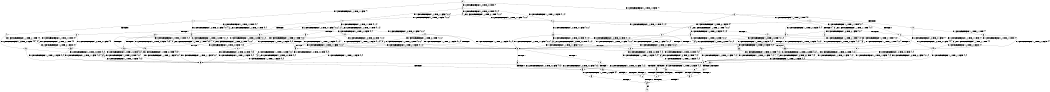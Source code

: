 digraph BCG {
size = "7, 10.5";
center = TRUE;
node [shape = circle];
0 [peripheries = 2];
0 -> 1 [label = "EX !1 !ATOMIC_EXCH_BRANCH (1, +1, TRUE, +1, 1, FALSE) !{}"];
0 -> 2 [label = "EX !2 !ATOMIC_EXCH_BRANCH (1, +0, TRUE, +0, 1, TRUE) !{}"];
0 -> 3 [label = "EX !0 !ATOMIC_EXCH_BRANCH (1, +1, TRUE, +1, 1, FALSE) !{}"];
1 -> 4 [label = "TERMINATE !1"];
1 -> 5 [label = "EX !2 !ATOMIC_EXCH_BRANCH (1, +0, TRUE, +0, 1, FALSE) !{0, 1}"];
1 -> 6 [label = "EX !0 !ATOMIC_EXCH_BRANCH (1, +1, TRUE, +1, 1, TRUE) !{0, 1}"];
2 -> 7 [label = "EX !1 !ATOMIC_EXCH_BRANCH (1, +1, TRUE, +1, 1, FALSE) !{0, 1, 2}"];
2 -> 8 [label = "EX !0 !ATOMIC_EXCH_BRANCH (1, +1, TRUE, +1, 1, FALSE) !{0, 1, 2}"];
2 -> 9 [label = "EX !2 !ATOMIC_EXCH_BRANCH (1, +0, TRUE, +0, 1, TRUE) !{0, 1, 2}"];
3 -> 10 [label = "TERMINATE !0"];
3 -> 11 [label = "EX !1 !ATOMIC_EXCH_BRANCH (1, +1, TRUE, +1, 1, TRUE) !{0}"];
3 -> 12 [label = "EX !2 !ATOMIC_EXCH_BRANCH (1, +0, TRUE, +0, 1, FALSE) !{0}"];
4 -> 13 [label = "EX !2 !ATOMIC_EXCH_BRANCH (1, +0, TRUE, +0, 1, FALSE) !{0}"];
4 -> 14 [label = "EX !0 !ATOMIC_EXCH_BRANCH (1, +1, TRUE, +1, 1, TRUE) !{0}"];
5 -> 15 [label = "TERMINATE !1"];
5 -> 16 [label = "EX !0 !ATOMIC_EXCH_BRANCH (1, +1, TRUE, +1, 1, FALSE) !{0, 1, 2}"];
5 -> 17 [label = "EX !2 !ATOMIC_EXCH_BRANCH (1, +0, TRUE, +0, 2, TRUE) !{0, 1, 2}"];
6 -> 18 [label = "TERMINATE !1"];
6 -> 19 [label = "EX !2 !ATOMIC_EXCH_BRANCH (1, +0, TRUE, +0, 1, FALSE) !{0, 1}"];
6 -> 6 [label = "EX !0 !ATOMIC_EXCH_BRANCH (1, +1, TRUE, +1, 1, TRUE) !{0, 1}"];
7 -> 20 [label = "TERMINATE !1"];
7 -> 21 [label = "EX !0 !ATOMIC_EXCH_BRANCH (1, +1, TRUE, +1, 1, TRUE) !{0, 1, 2}"];
7 -> 22 [label = "EX !2 !ATOMIC_EXCH_BRANCH (1, +0, TRUE, +0, 1, FALSE) !{0, 1, 2}"];
8 -> 23 [label = "TERMINATE !0"];
8 -> 24 [label = "EX !1 !ATOMIC_EXCH_BRANCH (1, +1, TRUE, +1, 1, TRUE) !{0, 1, 2}"];
8 -> 25 [label = "EX !2 !ATOMIC_EXCH_BRANCH (1, +0, TRUE, +0, 1, FALSE) !{0, 1, 2}"];
9 -> 7 [label = "EX !1 !ATOMIC_EXCH_BRANCH (1, +1, TRUE, +1, 1, FALSE) !{0, 1, 2}"];
9 -> 8 [label = "EX !0 !ATOMIC_EXCH_BRANCH (1, +1, TRUE, +1, 1, FALSE) !{0, 1, 2}"];
9 -> 9 [label = "EX !2 !ATOMIC_EXCH_BRANCH (1, +0, TRUE, +0, 1, TRUE) !{0, 1, 2}"];
10 -> 26 [label = "EX !1 !ATOMIC_EXCH_BRANCH (1, +1, TRUE, +1, 1, TRUE) !{}"];
10 -> 27 [label = "EX !2 !ATOMIC_EXCH_BRANCH (1, +0, TRUE, +0, 1, FALSE) !{}"];
11 -> 28 [label = "TERMINATE !0"];
11 -> 29 [label = "EX !2 !ATOMIC_EXCH_BRANCH (1, +0, TRUE, +0, 1, FALSE) !{0, 1}"];
11 -> 30 [label = "EX !1 !ATOMIC_EXCH_BRANCH (1, +1, TRUE, +1, 1, TRUE) !{0, 1}"];
12 -> 31 [label = "TERMINATE !0"];
12 -> 16 [label = "EX !1 !ATOMIC_EXCH_BRANCH (1, +1, TRUE, +1, 1, FALSE) !{0, 1, 2}"];
12 -> 32 [label = "EX !2 !ATOMIC_EXCH_BRANCH (1, +0, TRUE, +0, 2, TRUE) !{0, 1, 2}"];
13 -> 33 [label = "EX !0 !ATOMIC_EXCH_BRANCH (1, +1, TRUE, +1, 1, FALSE) !{0, 2}"];
13 -> 34 [label = "EX !2 !ATOMIC_EXCH_BRANCH (1, +0, TRUE, +0, 2, TRUE) !{0, 2}"];
14 -> 35 [label = "EX !2 !ATOMIC_EXCH_BRANCH (1, +0, TRUE, +0, 1, FALSE) !{0}"];
14 -> 14 [label = "EX !0 !ATOMIC_EXCH_BRANCH (1, +1, TRUE, +1, 1, TRUE) !{0}"];
15 -> 33 [label = "EX !0 !ATOMIC_EXCH_BRANCH (1, +1, TRUE, +1, 1, FALSE) !{0, 2}"];
15 -> 34 [label = "EX !2 !ATOMIC_EXCH_BRANCH (1, +0, TRUE, +0, 2, TRUE) !{0, 2}"];
16 -> 36 [label = "TERMINATE !1"];
16 -> 37 [label = "TERMINATE !0"];
16 -> 38 [label = "EX !2 !ATOMIC_EXCH_BRANCH (1, +0, TRUE, +0, 2, FALSE) !{0, 1, 2}"];
17 -> 15 [label = "TERMINATE !1"];
17 -> 16 [label = "EX !0 !ATOMIC_EXCH_BRANCH (1, +1, TRUE, +1, 1, FALSE) !{0, 1, 2}"];
17 -> 17 [label = "EX !2 !ATOMIC_EXCH_BRANCH (1, +0, TRUE, +0, 2, TRUE) !{0, 1, 2}"];
18 -> 35 [label = "EX !2 !ATOMIC_EXCH_BRANCH (1, +0, TRUE, +0, 1, FALSE) !{0}"];
18 -> 14 [label = "EX !0 !ATOMIC_EXCH_BRANCH (1, +1, TRUE, +1, 1, TRUE) !{0}"];
19 -> 39 [label = "TERMINATE !1"];
19 -> 40 [label = "EX !2 !ATOMIC_EXCH_BRANCH (1, +0, TRUE, +0, 2, TRUE) !{0, 1, 2}"];
19 -> 16 [label = "EX !0 !ATOMIC_EXCH_BRANCH (1, +1, TRUE, +1, 1, FALSE) !{0, 1, 2}"];
20 -> 41 [label = "EX !0 !ATOMIC_EXCH_BRANCH (1, +1, TRUE, +1, 1, TRUE) !{0, 2}"];
20 -> 42 [label = "EX !2 !ATOMIC_EXCH_BRANCH (1, +0, TRUE, +0, 1, FALSE) !{0, 2}"];
21 -> 43 [label = "TERMINATE !1"];
21 -> 44 [label = "EX !2 !ATOMIC_EXCH_BRANCH (1, +0, TRUE, +0, 1, FALSE) !{0, 1, 2}"];
21 -> 21 [label = "EX !0 !ATOMIC_EXCH_BRANCH (1, +1, TRUE, +1, 1, TRUE) !{0, 1, 2}"];
22 -> 15 [label = "TERMINATE !1"];
22 -> 16 [label = "EX !0 !ATOMIC_EXCH_BRANCH (1, +1, TRUE, +1, 1, FALSE) !{0, 1, 2}"];
22 -> 17 [label = "EX !2 !ATOMIC_EXCH_BRANCH (1, +0, TRUE, +0, 2, TRUE) !{0, 1, 2}"];
23 -> 45 [label = "EX !1 !ATOMIC_EXCH_BRANCH (1, +1, TRUE, +1, 1, TRUE) !{1, 2}"];
23 -> 46 [label = "EX !2 !ATOMIC_EXCH_BRANCH (1, +0, TRUE, +0, 1, FALSE) !{1, 2}"];
24 -> 47 [label = "TERMINATE !0"];
24 -> 48 [label = "EX !2 !ATOMIC_EXCH_BRANCH (1, +0, TRUE, +0, 1, FALSE) !{0, 1, 2}"];
24 -> 24 [label = "EX !1 !ATOMIC_EXCH_BRANCH (1, +1, TRUE, +1, 1, TRUE) !{0, 1, 2}"];
25 -> 31 [label = "TERMINATE !0"];
25 -> 16 [label = "EX !1 !ATOMIC_EXCH_BRANCH (1, +1, TRUE, +1, 1, FALSE) !{0, 1, 2}"];
25 -> 32 [label = "EX !2 !ATOMIC_EXCH_BRANCH (1, +0, TRUE, +0, 2, TRUE) !{0, 1, 2}"];
26 -> 49 [label = "EX !2 !ATOMIC_EXCH_BRANCH (1, +0, TRUE, +0, 1, FALSE) !{1}"];
26 -> 50 [label = "EX !1 !ATOMIC_EXCH_BRANCH (1, +1, TRUE, +1, 1, TRUE) !{1}"];
27 -> 51 [label = "EX !1 !ATOMIC_EXCH_BRANCH (1, +1, TRUE, +1, 1, FALSE) !{1, 2}"];
27 -> 52 [label = "EX !2 !ATOMIC_EXCH_BRANCH (1, +0, TRUE, +0, 2, TRUE) !{1, 2}"];
28 -> 49 [label = "EX !2 !ATOMIC_EXCH_BRANCH (1, +0, TRUE, +0, 1, FALSE) !{1}"];
28 -> 50 [label = "EX !1 !ATOMIC_EXCH_BRANCH (1, +1, TRUE, +1, 1, TRUE) !{1}"];
29 -> 53 [label = "TERMINATE !0"];
29 -> 54 [label = "EX !2 !ATOMIC_EXCH_BRANCH (1, +0, TRUE, +0, 2, TRUE) !{0, 1, 2}"];
29 -> 16 [label = "EX !1 !ATOMIC_EXCH_BRANCH (1, +1, TRUE, +1, 1, FALSE) !{0, 1, 2}"];
30 -> 28 [label = "TERMINATE !0"];
30 -> 29 [label = "EX !2 !ATOMIC_EXCH_BRANCH (1, +0, TRUE, +0, 1, FALSE) !{0, 1}"];
30 -> 30 [label = "EX !1 !ATOMIC_EXCH_BRANCH (1, +1, TRUE, +1, 1, TRUE) !{0, 1}"];
31 -> 51 [label = "EX !1 !ATOMIC_EXCH_BRANCH (1, +1, TRUE, +1, 1, FALSE) !{1, 2}"];
31 -> 52 [label = "EX !2 !ATOMIC_EXCH_BRANCH (1, +0, TRUE, +0, 2, TRUE) !{1, 2}"];
32 -> 31 [label = "TERMINATE !0"];
32 -> 16 [label = "EX !1 !ATOMIC_EXCH_BRANCH (1, +1, TRUE, +1, 1, FALSE) !{0, 1, 2}"];
32 -> 32 [label = "EX !2 !ATOMIC_EXCH_BRANCH (1, +0, TRUE, +0, 2, TRUE) !{0, 1, 2}"];
33 -> 55 [label = "TERMINATE !0"];
33 -> 56 [label = "EX !2 !ATOMIC_EXCH_BRANCH (1, +0, TRUE, +0, 2, FALSE) !{0, 2}"];
34 -> 33 [label = "EX !0 !ATOMIC_EXCH_BRANCH (1, +1, TRUE, +1, 1, FALSE) !{0, 2}"];
34 -> 34 [label = "EX !2 !ATOMIC_EXCH_BRANCH (1, +0, TRUE, +0, 2, TRUE) !{0, 2}"];
35 -> 57 [label = "EX !2 !ATOMIC_EXCH_BRANCH (1, +0, TRUE, +0, 2, TRUE) !{0, 2}"];
35 -> 33 [label = "EX !0 !ATOMIC_EXCH_BRANCH (1, +1, TRUE, +1, 1, FALSE) !{0, 2}"];
36 -> 55 [label = "TERMINATE !0"];
36 -> 56 [label = "EX !2 !ATOMIC_EXCH_BRANCH (1, +0, TRUE, +0, 2, FALSE) !{0, 2}"];
37 -> 55 [label = "TERMINATE !1"];
37 -> 58 [label = "EX !2 !ATOMIC_EXCH_BRANCH (1, +0, TRUE, +0, 2, FALSE) !{1, 2}"];
38 -> 59 [label = "TERMINATE !1"];
38 -> 60 [label = "TERMINATE !2"];
38 -> 61 [label = "TERMINATE !0"];
39 -> 57 [label = "EX !2 !ATOMIC_EXCH_BRANCH (1, +0, TRUE, +0, 2, TRUE) !{0, 2}"];
39 -> 33 [label = "EX !0 !ATOMIC_EXCH_BRANCH (1, +1, TRUE, +1, 1, FALSE) !{0, 2}"];
40 -> 39 [label = "TERMINATE !1"];
40 -> 40 [label = "EX !2 !ATOMIC_EXCH_BRANCH (1, +0, TRUE, +0, 2, TRUE) !{0, 1, 2}"];
40 -> 16 [label = "EX !0 !ATOMIC_EXCH_BRANCH (1, +1, TRUE, +1, 1, FALSE) !{0, 1, 2}"];
41 -> 62 [label = "EX !2 !ATOMIC_EXCH_BRANCH (1, +0, TRUE, +0, 1, FALSE) !{0, 2}"];
41 -> 41 [label = "EX !0 !ATOMIC_EXCH_BRANCH (1, +1, TRUE, +1, 1, TRUE) !{0, 2}"];
42 -> 33 [label = "EX !0 !ATOMIC_EXCH_BRANCH (1, +1, TRUE, +1, 1, FALSE) !{0, 2}"];
42 -> 34 [label = "EX !2 !ATOMIC_EXCH_BRANCH (1, +0, TRUE, +0, 2, TRUE) !{0, 2}"];
43 -> 62 [label = "EX !2 !ATOMIC_EXCH_BRANCH (1, +0, TRUE, +0, 1, FALSE) !{0, 2}"];
43 -> 41 [label = "EX !0 !ATOMIC_EXCH_BRANCH (1, +1, TRUE, +1, 1, TRUE) !{0, 2}"];
44 -> 39 [label = "TERMINATE !1"];
44 -> 40 [label = "EX !2 !ATOMIC_EXCH_BRANCH (1, +0, TRUE, +0, 2, TRUE) !{0, 1, 2}"];
44 -> 16 [label = "EX !0 !ATOMIC_EXCH_BRANCH (1, +1, TRUE, +1, 1, FALSE) !{0, 1, 2}"];
45 -> 63 [label = "EX !2 !ATOMIC_EXCH_BRANCH (1, +0, TRUE, +0, 1, FALSE) !{1, 2}"];
45 -> 45 [label = "EX !1 !ATOMIC_EXCH_BRANCH (1, +1, TRUE, +1, 1, TRUE) !{1, 2}"];
46 -> 51 [label = "EX !1 !ATOMIC_EXCH_BRANCH (1, +1, TRUE, +1, 1, FALSE) !{1, 2}"];
46 -> 52 [label = "EX !2 !ATOMIC_EXCH_BRANCH (1, +0, TRUE, +0, 2, TRUE) !{1, 2}"];
47 -> 63 [label = "EX !2 !ATOMIC_EXCH_BRANCH (1, +0, TRUE, +0, 1, FALSE) !{1, 2}"];
47 -> 45 [label = "EX !1 !ATOMIC_EXCH_BRANCH (1, +1, TRUE, +1, 1, TRUE) !{1, 2}"];
48 -> 53 [label = "TERMINATE !0"];
48 -> 54 [label = "EX !2 !ATOMIC_EXCH_BRANCH (1, +0, TRUE, +0, 2, TRUE) !{0, 1, 2}"];
48 -> 16 [label = "EX !1 !ATOMIC_EXCH_BRANCH (1, +1, TRUE, +1, 1, FALSE) !{0, 1, 2}"];
49 -> 64 [label = "EX !2 !ATOMIC_EXCH_BRANCH (1, +0, TRUE, +0, 2, TRUE) !{1, 2}"];
49 -> 51 [label = "EX !1 !ATOMIC_EXCH_BRANCH (1, +1, TRUE, +1, 1, FALSE) !{1, 2}"];
50 -> 49 [label = "EX !2 !ATOMIC_EXCH_BRANCH (1, +0, TRUE, +0, 1, FALSE) !{1}"];
50 -> 50 [label = "EX !1 !ATOMIC_EXCH_BRANCH (1, +1, TRUE, +1, 1, TRUE) !{1}"];
51 -> 55 [label = "TERMINATE !1"];
51 -> 58 [label = "EX !2 !ATOMIC_EXCH_BRANCH (1, +0, TRUE, +0, 2, FALSE) !{1, 2}"];
52 -> 51 [label = "EX !1 !ATOMIC_EXCH_BRANCH (1, +1, TRUE, +1, 1, FALSE) !{1, 2}"];
52 -> 52 [label = "EX !2 !ATOMIC_EXCH_BRANCH (1, +0, TRUE, +0, 2, TRUE) !{1, 2}"];
53 -> 64 [label = "EX !2 !ATOMIC_EXCH_BRANCH (1, +0, TRUE, +0, 2, TRUE) !{1, 2}"];
53 -> 51 [label = "EX !1 !ATOMIC_EXCH_BRANCH (1, +1, TRUE, +1, 1, FALSE) !{1, 2}"];
54 -> 53 [label = "TERMINATE !0"];
54 -> 54 [label = "EX !2 !ATOMIC_EXCH_BRANCH (1, +0, TRUE, +0, 2, TRUE) !{0, 1, 2}"];
54 -> 16 [label = "EX !1 !ATOMIC_EXCH_BRANCH (1, +1, TRUE, +1, 1, FALSE) !{0, 1, 2}"];
55 -> 65 [label = "EX !2 !ATOMIC_EXCH_BRANCH (1, +0, TRUE, +0, 2, FALSE) !{2}"];
56 -> 66 [label = "TERMINATE !2"];
56 -> 67 [label = "TERMINATE !0"];
57 -> 57 [label = "EX !2 !ATOMIC_EXCH_BRANCH (1, +0, TRUE, +0, 2, TRUE) !{0, 2}"];
57 -> 33 [label = "EX !0 !ATOMIC_EXCH_BRANCH (1, +1, TRUE, +1, 1, FALSE) !{0, 2}"];
58 -> 67 [label = "TERMINATE !1"];
58 -> 68 [label = "TERMINATE !2"];
59 -> 66 [label = "TERMINATE !2"];
59 -> 67 [label = "TERMINATE !0"];
60 -> 66 [label = "TERMINATE !1"];
60 -> 68 [label = "TERMINATE !0"];
61 -> 67 [label = "TERMINATE !1"];
61 -> 68 [label = "TERMINATE !2"];
62 -> 57 [label = "EX !2 !ATOMIC_EXCH_BRANCH (1, +0, TRUE, +0, 2, TRUE) !{0, 2}"];
62 -> 33 [label = "EX !0 !ATOMIC_EXCH_BRANCH (1, +1, TRUE, +1, 1, FALSE) !{0, 2}"];
63 -> 64 [label = "EX !2 !ATOMIC_EXCH_BRANCH (1, +0, TRUE, +0, 2, TRUE) !{1, 2}"];
63 -> 51 [label = "EX !1 !ATOMIC_EXCH_BRANCH (1, +1, TRUE, +1, 1, FALSE) !{1, 2}"];
64 -> 64 [label = "EX !2 !ATOMIC_EXCH_BRANCH (1, +0, TRUE, +0, 2, TRUE) !{1, 2}"];
64 -> 51 [label = "EX !1 !ATOMIC_EXCH_BRANCH (1, +1, TRUE, +1, 1, FALSE) !{1, 2}"];
65 -> 69 [label = "TERMINATE !2"];
66 -> 69 [label = "TERMINATE !0"];
67 -> 69 [label = "TERMINATE !2"];
68 -> 69 [label = "TERMINATE !1"];
69 -> 70 [label = "exit"];
}
